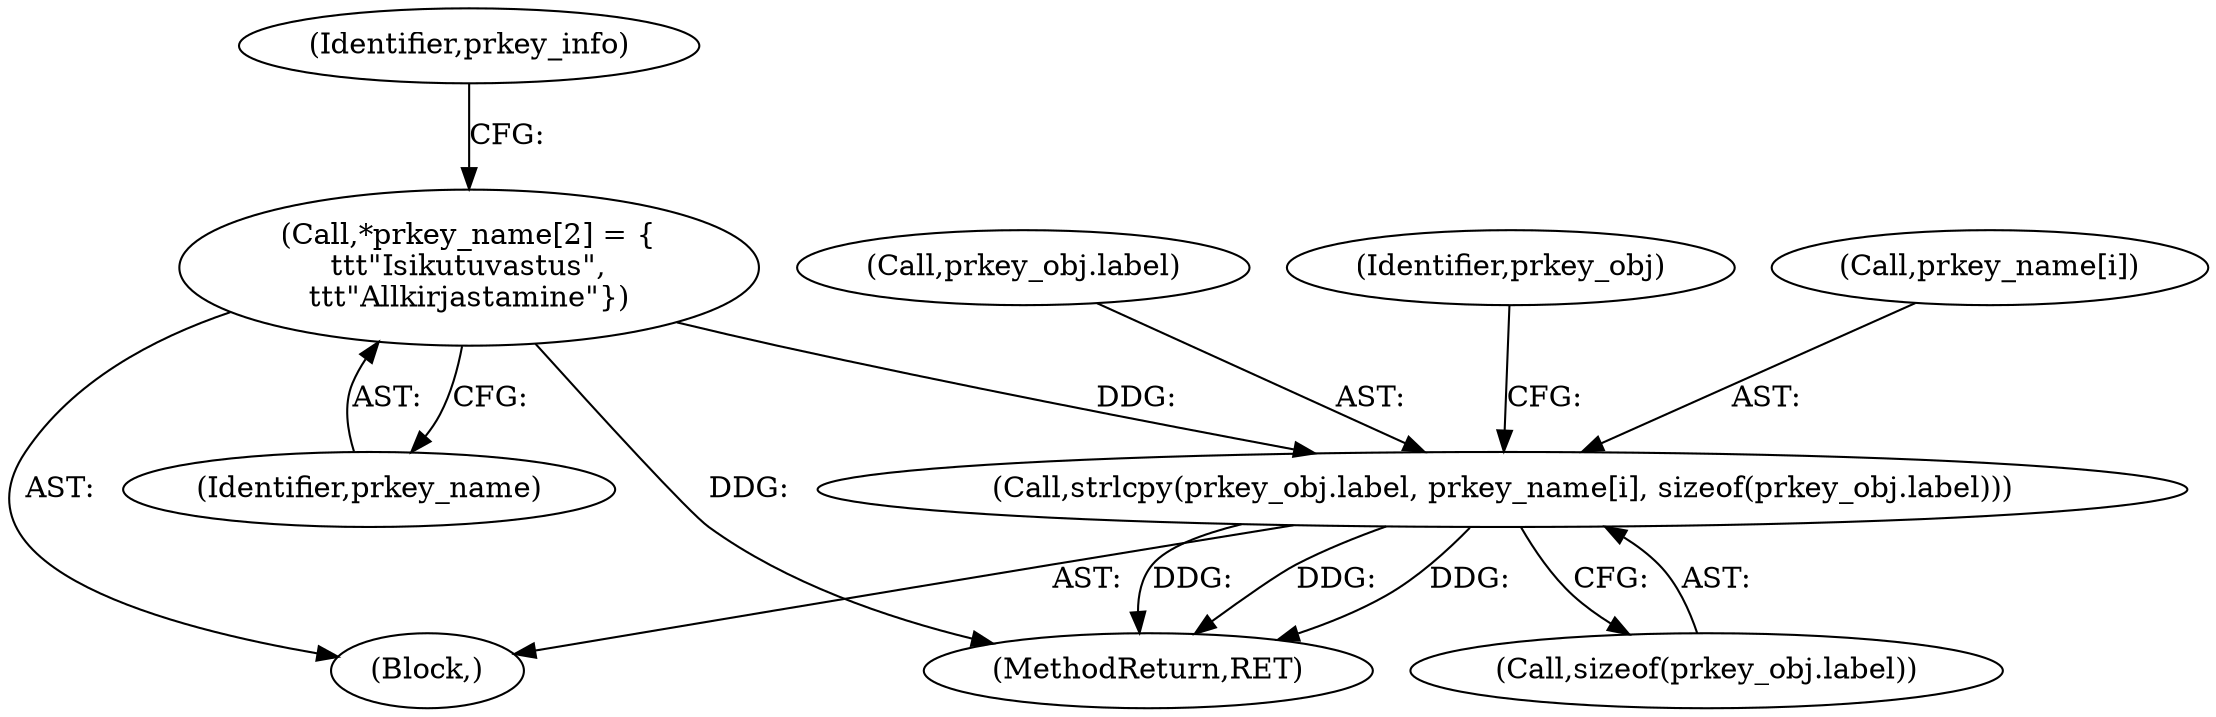 digraph "0_OpenSC_360e95d45ac4123255a4c796db96337f332160ad#diff-d643a0fa169471dbf2912f4866dc49c5_4@array" {
"1000759" [label="(Call,strlcpy(prkey_obj.label, prkey_name[i], sizeof(prkey_obj.label)))"];
"1000672" [label="(Call,*prkey_name[2] = {\n\t\t\t\"Isikutuvastus\",\n\t\t\t\"Allkirjastamine\"})"];
"1000827" [label="(MethodReturn,RET)"];
"1000673" [label="(Identifier,prkey_name)"];
"1000760" [label="(Call,prkey_obj.label)"];
"1000773" [label="(Identifier,prkey_obj)"];
"1000667" [label="(Block,)"];
"1000672" [label="(Call,*prkey_name[2] = {\n\t\t\t\"Isikutuvastus\",\n\t\t\t\"Allkirjastamine\"})"];
"1000763" [label="(Call,prkey_name[i])"];
"1000766" [label="(Call,sizeof(prkey_obj.label))"];
"1000759" [label="(Call,strlcpy(prkey_obj.label, prkey_name[i], sizeof(prkey_obj.label)))"];
"1000678" [label="(Identifier,prkey_info)"];
"1000759" -> "1000667"  [label="AST: "];
"1000759" -> "1000766"  [label="CFG: "];
"1000760" -> "1000759"  [label="AST: "];
"1000763" -> "1000759"  [label="AST: "];
"1000766" -> "1000759"  [label="AST: "];
"1000773" -> "1000759"  [label="CFG: "];
"1000759" -> "1000827"  [label="DDG: "];
"1000759" -> "1000827"  [label="DDG: "];
"1000759" -> "1000827"  [label="DDG: "];
"1000672" -> "1000759"  [label="DDG: "];
"1000672" -> "1000667"  [label="AST: "];
"1000672" -> "1000673"  [label="CFG: "];
"1000673" -> "1000672"  [label="AST: "];
"1000678" -> "1000672"  [label="CFG: "];
"1000672" -> "1000827"  [label="DDG: "];
}
